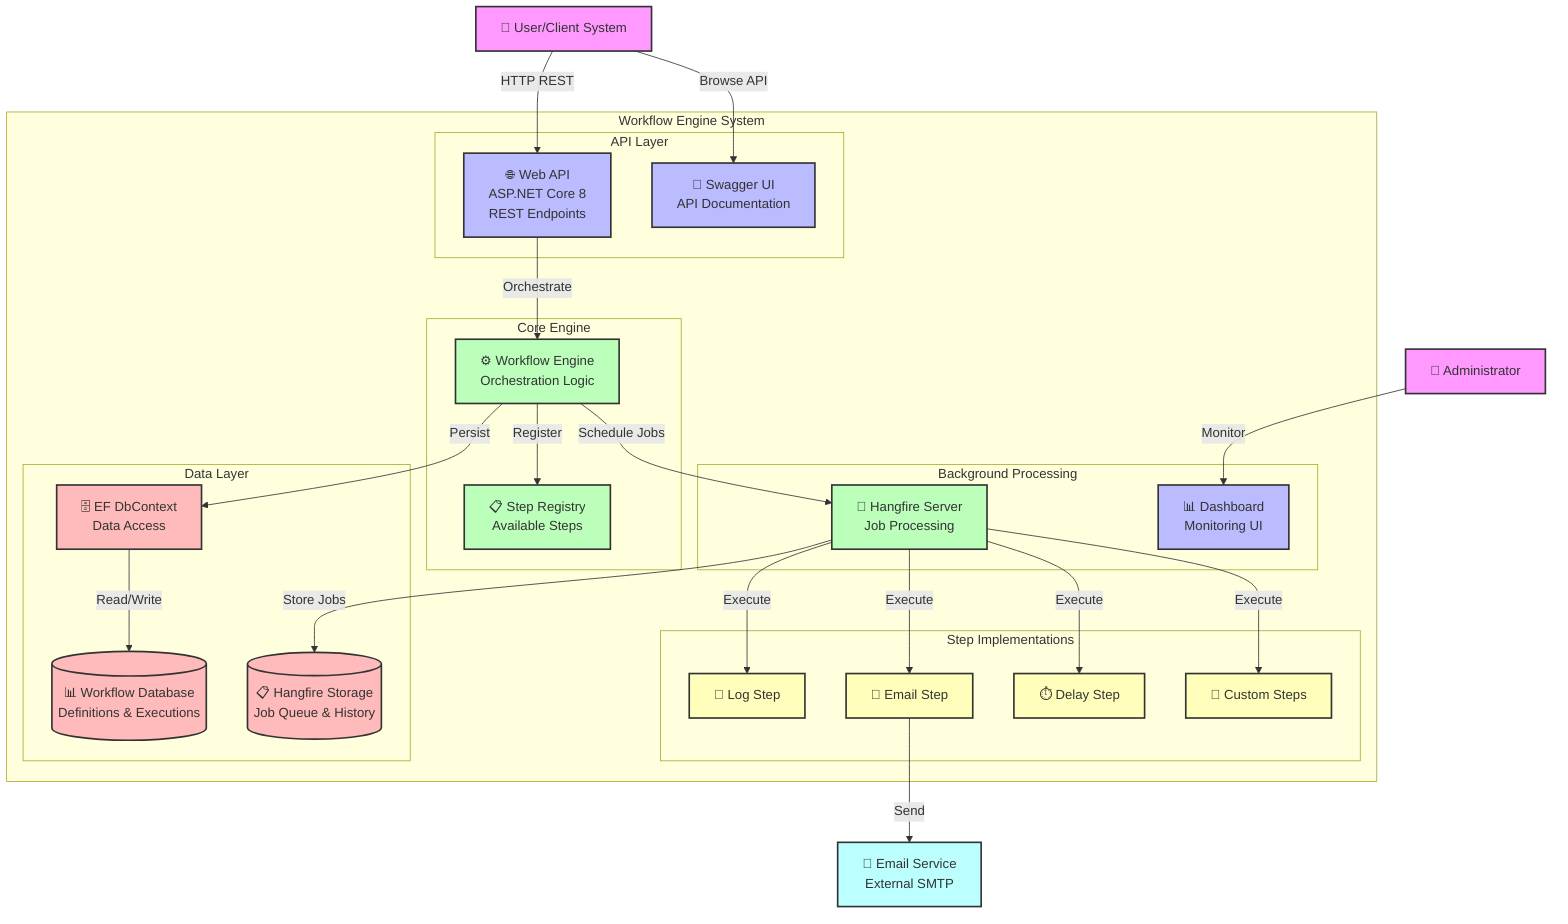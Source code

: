 graph TB
    %% Context Level (C1)
    User[👤 User/Client System]
    Admin[👤 Administrator]
    
    subgraph "Workflow Engine System"
        direction TB
        
        %% Container Level (C2)
        subgraph "API Layer"
            WebAPI[🌐 Web API<br/>ASP.NET Core 8<br/>REST Endpoints]
            Swagger[📖 Swagger UI<br/>API Documentation]
        end
        
        subgraph "Core Engine"
            WorkflowEngine[⚙️ Workflow Engine<br/>Orchestration Logic]
            StepRegistry[📋 Step Registry<br/>Available Steps]
        end
        
        subgraph "Background Processing"
            HangfireServer[🔄 Hangfire Server<br/>Job Processing]
            HangfireDash[📊 Dashboard<br/>Monitoring UI]
        end
        
        subgraph "Step Implementations"
            LogStep[📝 Log Step]
            EmailStep[📧 Email Step]
            DelayStep[⏱️ Delay Step]
            CustomStep[🔧 Custom Steps]
        end
        
        subgraph "Data Layer"
            DbContext[🗄️ EF DbContext<br/>Data Access]
            WorkflowDB[(📊 Workflow Database<br/>Definitions & Executions)]
            HangfireDB[(📋 Hangfire Storage<br/>Job Queue & History)]
        end
    end
    
    %% External Services
    EmailService[📧 Email Service<br/>External SMTP]
    
    %% User Interactions
    User -->|HTTP REST| WebAPI
    Admin -->|Monitor| HangfireDash
    User -->|Browse API| Swagger
    
    %% Internal Flow
    WebAPI -->|Orchestrate| WorkflowEngine
    WorkflowEngine -->|Schedule Jobs| HangfireServer
    WorkflowEngine -->|Register| StepRegistry
    
    HangfireServer -->|Execute| LogStep
    HangfireServer -->|Execute| EmailStep
    HangfireServer -->|Execute| DelayStep
    HangfireServer -->|Execute| CustomStep
    
    WorkflowEngine -->|Persist| DbContext
    DbContext -->|Read/Write| WorkflowDB
    HangfireServer -->|Store Jobs| HangfireDB
    
    %% External Integrations
    EmailStep -->|Send| EmailService
    
    %% Styling
    classDef userClass fill:#f9f,stroke:#333,stroke-width:2px
    classDef apiClass fill:#bbf,stroke:#333,stroke-width:2px
    classDef coreClass fill:#bfb,stroke:#333,stroke-width:2px
    classDef stepClass fill:#ffb,stroke:#333,stroke-width:2px
    classDef dataClass fill:#fbb,stroke:#333,stroke-width:2px
    classDef externalClass fill:#bff,stroke:#333,stroke-width:2px
    
    class User,Admin userClass
    class WebAPI,Swagger,HangfireDash apiClass
    class WorkflowEngine,StepRegistry,HangfireServer coreClass
    class LogStep,EmailStep,DelayStep,CustomStep stepClass
    class DbContext,WorkflowDB,HangfireDB dataClass
    class EmailService externalClass